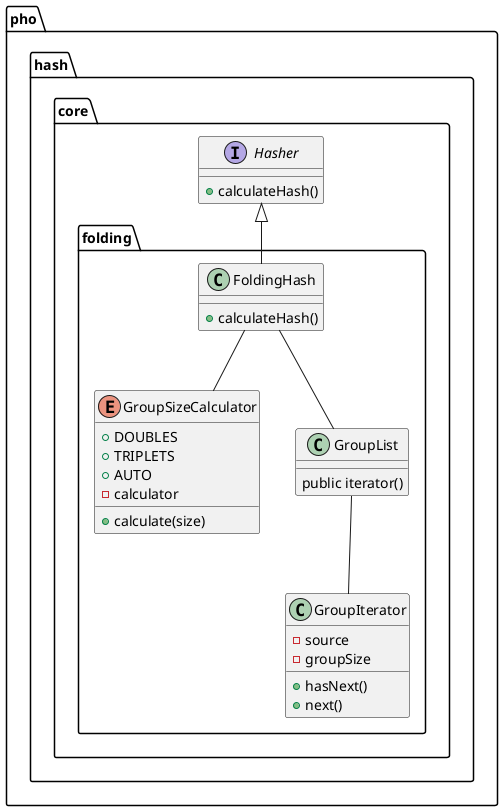 @startuml

package pho.hash.core {
    interface Hasher {
        + calculateHash()
    }

    package folding {
        class FoldingHash {
            + calculateHash()
        }

        enum GroupSizeCalculator {
            + DOUBLES
            + TRIPLETS
            + AUTO
            - calculator
            + calculate(size)
        }

        class GroupList {
            public iterator()
        }

        class GroupIterator {
            - source
            - groupSize
            + hasNext()
            + next()
        }
    }
}

Hasher <|-- FoldingHash

FoldingHash -- GroupSizeCalculator
FoldingHash -- GroupList
GroupList -- GroupIterator


@enduml